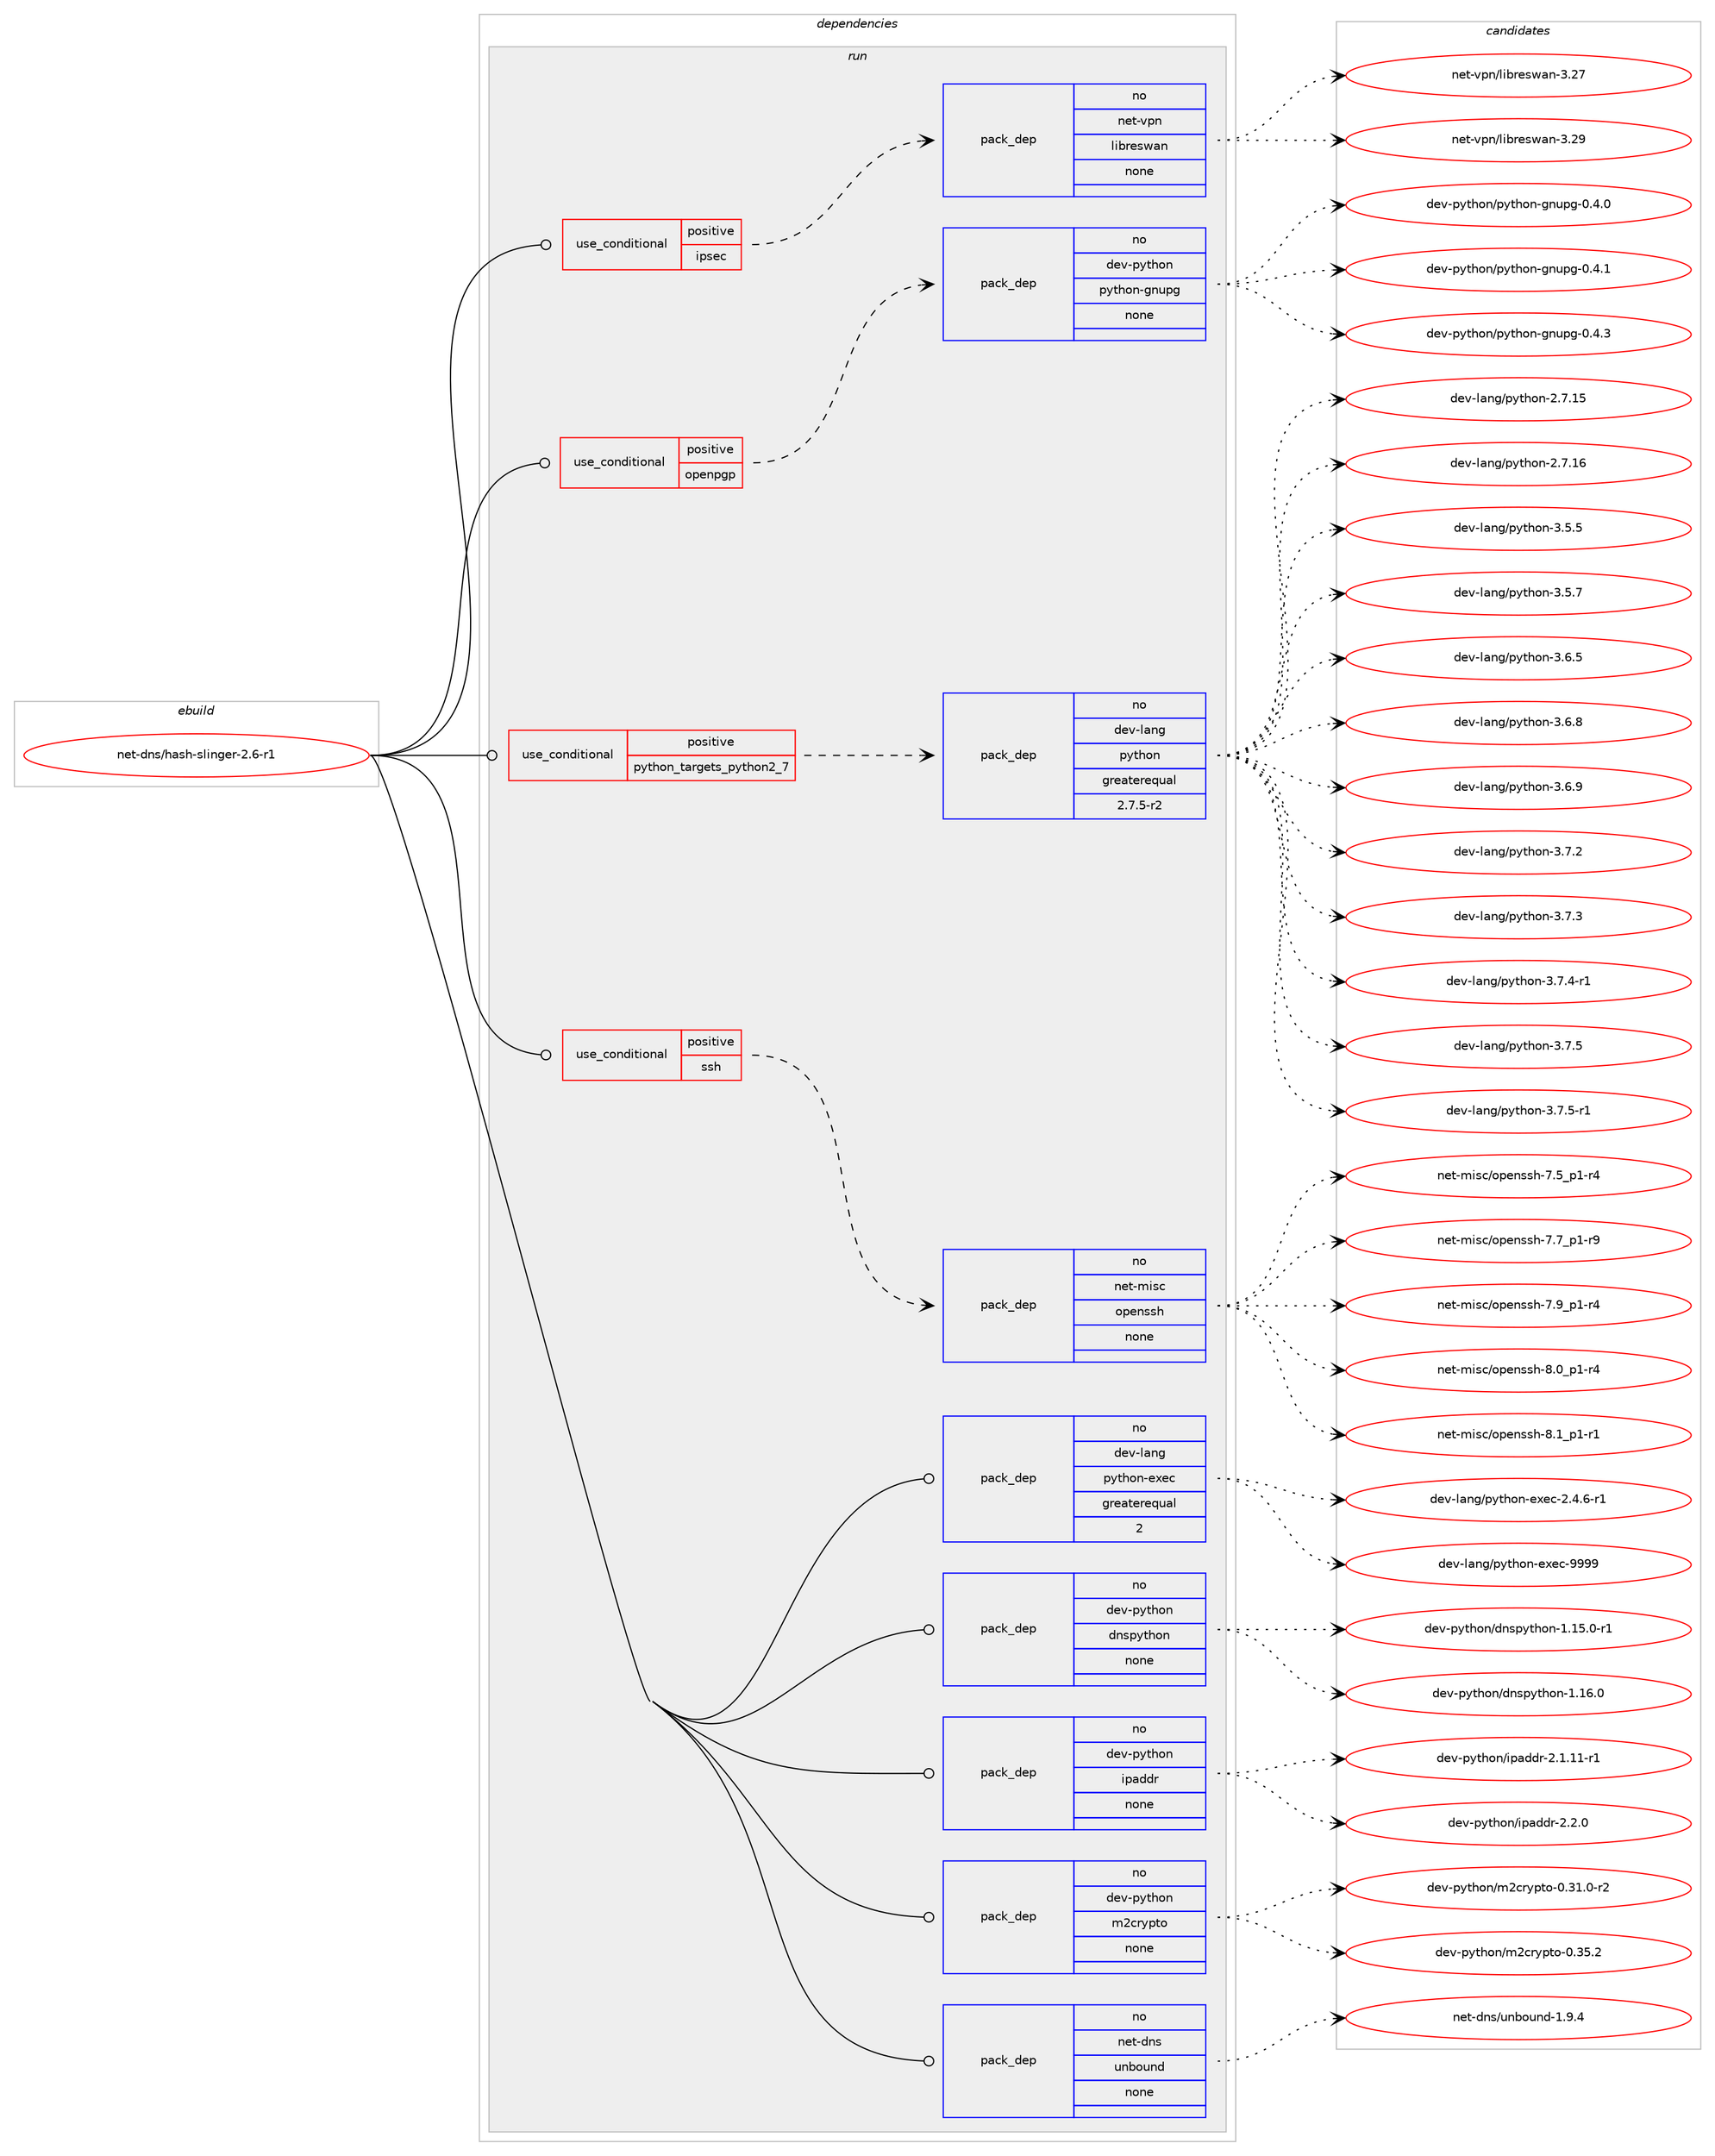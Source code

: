 digraph prolog {

# *************
# Graph options
# *************

newrank=true;
concentrate=true;
compound=true;
graph [rankdir=LR,fontname=Helvetica,fontsize=10,ranksep=1.5];#, ranksep=2.5, nodesep=0.2];
edge  [arrowhead=vee];
node  [fontname=Helvetica,fontsize=10];

# **********
# The ebuild
# **********

subgraph cluster_leftcol {
color=gray;
rank=same;
label=<<i>ebuild</i>>;
id [label="net-dns/hash-slinger-2.6-r1", color=red, width=4, href="../net-dns/hash-slinger-2.6-r1.svg"];
}

# ****************
# The dependencies
# ****************

subgraph cluster_midcol {
color=gray;
label=<<i>dependencies</i>>;
subgraph cluster_compile {
fillcolor="#eeeeee";
style=filled;
label=<<i>compile</i>>;
}
subgraph cluster_compileandrun {
fillcolor="#eeeeee";
style=filled;
label=<<i>compile and run</i>>;
}
subgraph cluster_run {
fillcolor="#eeeeee";
style=filled;
label=<<i>run</i>>;
subgraph cond199280 {
dependency818300 [label=<<TABLE BORDER="0" CELLBORDER="1" CELLSPACING="0" CELLPADDING="4"><TR><TD ROWSPAN="3" CELLPADDING="10">use_conditional</TD></TR><TR><TD>positive</TD></TR><TR><TD>ipsec</TD></TR></TABLE>>, shape=none, color=red];
subgraph pack604713 {
dependency818301 [label=<<TABLE BORDER="0" CELLBORDER="1" CELLSPACING="0" CELLPADDING="4" WIDTH="220"><TR><TD ROWSPAN="6" CELLPADDING="30">pack_dep</TD></TR><TR><TD WIDTH="110">no</TD></TR><TR><TD>net-vpn</TD></TR><TR><TD>libreswan</TD></TR><TR><TD>none</TD></TR><TR><TD></TD></TR></TABLE>>, shape=none, color=blue];
}
dependency818300:e -> dependency818301:w [weight=20,style="dashed",arrowhead="vee"];
}
id:e -> dependency818300:w [weight=20,style="solid",arrowhead="odot"];
subgraph cond199281 {
dependency818302 [label=<<TABLE BORDER="0" CELLBORDER="1" CELLSPACING="0" CELLPADDING="4"><TR><TD ROWSPAN="3" CELLPADDING="10">use_conditional</TD></TR><TR><TD>positive</TD></TR><TR><TD>openpgp</TD></TR></TABLE>>, shape=none, color=red];
subgraph pack604714 {
dependency818303 [label=<<TABLE BORDER="0" CELLBORDER="1" CELLSPACING="0" CELLPADDING="4" WIDTH="220"><TR><TD ROWSPAN="6" CELLPADDING="30">pack_dep</TD></TR><TR><TD WIDTH="110">no</TD></TR><TR><TD>dev-python</TD></TR><TR><TD>python-gnupg</TD></TR><TR><TD>none</TD></TR><TR><TD></TD></TR></TABLE>>, shape=none, color=blue];
}
dependency818302:e -> dependency818303:w [weight=20,style="dashed",arrowhead="vee"];
}
id:e -> dependency818302:w [weight=20,style="solid",arrowhead="odot"];
subgraph cond199282 {
dependency818304 [label=<<TABLE BORDER="0" CELLBORDER="1" CELLSPACING="0" CELLPADDING="4"><TR><TD ROWSPAN="3" CELLPADDING="10">use_conditional</TD></TR><TR><TD>positive</TD></TR><TR><TD>python_targets_python2_7</TD></TR></TABLE>>, shape=none, color=red];
subgraph pack604715 {
dependency818305 [label=<<TABLE BORDER="0" CELLBORDER="1" CELLSPACING="0" CELLPADDING="4" WIDTH="220"><TR><TD ROWSPAN="6" CELLPADDING="30">pack_dep</TD></TR><TR><TD WIDTH="110">no</TD></TR><TR><TD>dev-lang</TD></TR><TR><TD>python</TD></TR><TR><TD>greaterequal</TD></TR><TR><TD>2.7.5-r2</TD></TR></TABLE>>, shape=none, color=blue];
}
dependency818304:e -> dependency818305:w [weight=20,style="dashed",arrowhead="vee"];
}
id:e -> dependency818304:w [weight=20,style="solid",arrowhead="odot"];
subgraph cond199283 {
dependency818306 [label=<<TABLE BORDER="0" CELLBORDER="1" CELLSPACING="0" CELLPADDING="4"><TR><TD ROWSPAN="3" CELLPADDING="10">use_conditional</TD></TR><TR><TD>positive</TD></TR><TR><TD>ssh</TD></TR></TABLE>>, shape=none, color=red];
subgraph pack604716 {
dependency818307 [label=<<TABLE BORDER="0" CELLBORDER="1" CELLSPACING="0" CELLPADDING="4" WIDTH="220"><TR><TD ROWSPAN="6" CELLPADDING="30">pack_dep</TD></TR><TR><TD WIDTH="110">no</TD></TR><TR><TD>net-misc</TD></TR><TR><TD>openssh</TD></TR><TR><TD>none</TD></TR><TR><TD></TD></TR></TABLE>>, shape=none, color=blue];
}
dependency818306:e -> dependency818307:w [weight=20,style="dashed",arrowhead="vee"];
}
id:e -> dependency818306:w [weight=20,style="solid",arrowhead="odot"];
subgraph pack604717 {
dependency818308 [label=<<TABLE BORDER="0" CELLBORDER="1" CELLSPACING="0" CELLPADDING="4" WIDTH="220"><TR><TD ROWSPAN="6" CELLPADDING="30">pack_dep</TD></TR><TR><TD WIDTH="110">no</TD></TR><TR><TD>dev-lang</TD></TR><TR><TD>python-exec</TD></TR><TR><TD>greaterequal</TD></TR><TR><TD>2</TD></TR></TABLE>>, shape=none, color=blue];
}
id:e -> dependency818308:w [weight=20,style="solid",arrowhead="odot"];
subgraph pack604718 {
dependency818309 [label=<<TABLE BORDER="0" CELLBORDER="1" CELLSPACING="0" CELLPADDING="4" WIDTH="220"><TR><TD ROWSPAN="6" CELLPADDING="30">pack_dep</TD></TR><TR><TD WIDTH="110">no</TD></TR><TR><TD>dev-python</TD></TR><TR><TD>dnspython</TD></TR><TR><TD>none</TD></TR><TR><TD></TD></TR></TABLE>>, shape=none, color=blue];
}
id:e -> dependency818309:w [weight=20,style="solid",arrowhead="odot"];
subgraph pack604719 {
dependency818310 [label=<<TABLE BORDER="0" CELLBORDER="1" CELLSPACING="0" CELLPADDING="4" WIDTH="220"><TR><TD ROWSPAN="6" CELLPADDING="30">pack_dep</TD></TR><TR><TD WIDTH="110">no</TD></TR><TR><TD>dev-python</TD></TR><TR><TD>ipaddr</TD></TR><TR><TD>none</TD></TR><TR><TD></TD></TR></TABLE>>, shape=none, color=blue];
}
id:e -> dependency818310:w [weight=20,style="solid",arrowhead="odot"];
subgraph pack604720 {
dependency818311 [label=<<TABLE BORDER="0" CELLBORDER="1" CELLSPACING="0" CELLPADDING="4" WIDTH="220"><TR><TD ROWSPAN="6" CELLPADDING="30">pack_dep</TD></TR><TR><TD WIDTH="110">no</TD></TR><TR><TD>dev-python</TD></TR><TR><TD>m2crypto</TD></TR><TR><TD>none</TD></TR><TR><TD></TD></TR></TABLE>>, shape=none, color=blue];
}
id:e -> dependency818311:w [weight=20,style="solid",arrowhead="odot"];
subgraph pack604721 {
dependency818312 [label=<<TABLE BORDER="0" CELLBORDER="1" CELLSPACING="0" CELLPADDING="4" WIDTH="220"><TR><TD ROWSPAN="6" CELLPADDING="30">pack_dep</TD></TR><TR><TD WIDTH="110">no</TD></TR><TR><TD>net-dns</TD></TR><TR><TD>unbound</TD></TR><TR><TD>none</TD></TR><TR><TD></TD></TR></TABLE>>, shape=none, color=blue];
}
id:e -> dependency818312:w [weight=20,style="solid",arrowhead="odot"];
}
}

# **************
# The candidates
# **************

subgraph cluster_choices {
rank=same;
color=gray;
label=<<i>candidates</i>>;

subgraph choice604713 {
color=black;
nodesep=1;
choice110101116451181121104710810598114101115119971104551465055 [label="net-vpn/libreswan-3.27", color=red, width=4,href="../net-vpn/libreswan-3.27.svg"];
choice110101116451181121104710810598114101115119971104551465057 [label="net-vpn/libreswan-3.29", color=red, width=4,href="../net-vpn/libreswan-3.29.svg"];
dependency818301:e -> choice110101116451181121104710810598114101115119971104551465055:w [style=dotted,weight="100"];
dependency818301:e -> choice110101116451181121104710810598114101115119971104551465057:w [style=dotted,weight="100"];
}
subgraph choice604714 {
color=black;
nodesep=1;
choice100101118451121211161041111104711212111610411111045103110117112103454846524648 [label="dev-python/python-gnupg-0.4.0", color=red, width=4,href="../dev-python/python-gnupg-0.4.0.svg"];
choice100101118451121211161041111104711212111610411111045103110117112103454846524649 [label="dev-python/python-gnupg-0.4.1", color=red, width=4,href="../dev-python/python-gnupg-0.4.1.svg"];
choice100101118451121211161041111104711212111610411111045103110117112103454846524651 [label="dev-python/python-gnupg-0.4.3", color=red, width=4,href="../dev-python/python-gnupg-0.4.3.svg"];
dependency818303:e -> choice100101118451121211161041111104711212111610411111045103110117112103454846524648:w [style=dotted,weight="100"];
dependency818303:e -> choice100101118451121211161041111104711212111610411111045103110117112103454846524649:w [style=dotted,weight="100"];
dependency818303:e -> choice100101118451121211161041111104711212111610411111045103110117112103454846524651:w [style=dotted,weight="100"];
}
subgraph choice604715 {
color=black;
nodesep=1;
choice10010111845108971101034711212111610411111045504655464953 [label="dev-lang/python-2.7.15", color=red, width=4,href="../dev-lang/python-2.7.15.svg"];
choice10010111845108971101034711212111610411111045504655464954 [label="dev-lang/python-2.7.16", color=red, width=4,href="../dev-lang/python-2.7.16.svg"];
choice100101118451089711010347112121116104111110455146534653 [label="dev-lang/python-3.5.5", color=red, width=4,href="../dev-lang/python-3.5.5.svg"];
choice100101118451089711010347112121116104111110455146534655 [label="dev-lang/python-3.5.7", color=red, width=4,href="../dev-lang/python-3.5.7.svg"];
choice100101118451089711010347112121116104111110455146544653 [label="dev-lang/python-3.6.5", color=red, width=4,href="../dev-lang/python-3.6.5.svg"];
choice100101118451089711010347112121116104111110455146544656 [label="dev-lang/python-3.6.8", color=red, width=4,href="../dev-lang/python-3.6.8.svg"];
choice100101118451089711010347112121116104111110455146544657 [label="dev-lang/python-3.6.9", color=red, width=4,href="../dev-lang/python-3.6.9.svg"];
choice100101118451089711010347112121116104111110455146554650 [label="dev-lang/python-3.7.2", color=red, width=4,href="../dev-lang/python-3.7.2.svg"];
choice100101118451089711010347112121116104111110455146554651 [label="dev-lang/python-3.7.3", color=red, width=4,href="../dev-lang/python-3.7.3.svg"];
choice1001011184510897110103471121211161041111104551465546524511449 [label="dev-lang/python-3.7.4-r1", color=red, width=4,href="../dev-lang/python-3.7.4-r1.svg"];
choice100101118451089711010347112121116104111110455146554653 [label="dev-lang/python-3.7.5", color=red, width=4,href="../dev-lang/python-3.7.5.svg"];
choice1001011184510897110103471121211161041111104551465546534511449 [label="dev-lang/python-3.7.5-r1", color=red, width=4,href="../dev-lang/python-3.7.5-r1.svg"];
dependency818305:e -> choice10010111845108971101034711212111610411111045504655464953:w [style=dotted,weight="100"];
dependency818305:e -> choice10010111845108971101034711212111610411111045504655464954:w [style=dotted,weight="100"];
dependency818305:e -> choice100101118451089711010347112121116104111110455146534653:w [style=dotted,weight="100"];
dependency818305:e -> choice100101118451089711010347112121116104111110455146534655:w [style=dotted,weight="100"];
dependency818305:e -> choice100101118451089711010347112121116104111110455146544653:w [style=dotted,weight="100"];
dependency818305:e -> choice100101118451089711010347112121116104111110455146544656:w [style=dotted,weight="100"];
dependency818305:e -> choice100101118451089711010347112121116104111110455146544657:w [style=dotted,weight="100"];
dependency818305:e -> choice100101118451089711010347112121116104111110455146554650:w [style=dotted,weight="100"];
dependency818305:e -> choice100101118451089711010347112121116104111110455146554651:w [style=dotted,weight="100"];
dependency818305:e -> choice1001011184510897110103471121211161041111104551465546524511449:w [style=dotted,weight="100"];
dependency818305:e -> choice100101118451089711010347112121116104111110455146554653:w [style=dotted,weight="100"];
dependency818305:e -> choice1001011184510897110103471121211161041111104551465546534511449:w [style=dotted,weight="100"];
}
subgraph choice604716 {
color=black;
nodesep=1;
choice1101011164510910511599471111121011101151151044555465395112494511452 [label="net-misc/openssh-7.5_p1-r4", color=red, width=4,href="../net-misc/openssh-7.5_p1-r4.svg"];
choice1101011164510910511599471111121011101151151044555465595112494511457 [label="net-misc/openssh-7.7_p1-r9", color=red, width=4,href="../net-misc/openssh-7.7_p1-r9.svg"];
choice1101011164510910511599471111121011101151151044555465795112494511452 [label="net-misc/openssh-7.9_p1-r4", color=red, width=4,href="../net-misc/openssh-7.9_p1-r4.svg"];
choice1101011164510910511599471111121011101151151044556464895112494511452 [label="net-misc/openssh-8.0_p1-r4", color=red, width=4,href="../net-misc/openssh-8.0_p1-r4.svg"];
choice1101011164510910511599471111121011101151151044556464995112494511449 [label="net-misc/openssh-8.1_p1-r1", color=red, width=4,href="../net-misc/openssh-8.1_p1-r1.svg"];
dependency818307:e -> choice1101011164510910511599471111121011101151151044555465395112494511452:w [style=dotted,weight="100"];
dependency818307:e -> choice1101011164510910511599471111121011101151151044555465595112494511457:w [style=dotted,weight="100"];
dependency818307:e -> choice1101011164510910511599471111121011101151151044555465795112494511452:w [style=dotted,weight="100"];
dependency818307:e -> choice1101011164510910511599471111121011101151151044556464895112494511452:w [style=dotted,weight="100"];
dependency818307:e -> choice1101011164510910511599471111121011101151151044556464995112494511449:w [style=dotted,weight="100"];
}
subgraph choice604717 {
color=black;
nodesep=1;
choice10010111845108971101034711212111610411111045101120101994550465246544511449 [label="dev-lang/python-exec-2.4.6-r1", color=red, width=4,href="../dev-lang/python-exec-2.4.6-r1.svg"];
choice10010111845108971101034711212111610411111045101120101994557575757 [label="dev-lang/python-exec-9999", color=red, width=4,href="../dev-lang/python-exec-9999.svg"];
dependency818308:e -> choice10010111845108971101034711212111610411111045101120101994550465246544511449:w [style=dotted,weight="100"];
dependency818308:e -> choice10010111845108971101034711212111610411111045101120101994557575757:w [style=dotted,weight="100"];
}
subgraph choice604718 {
color=black;
nodesep=1;
choice1001011184511212111610411111047100110115112121116104111110454946495346484511449 [label="dev-python/dnspython-1.15.0-r1", color=red, width=4,href="../dev-python/dnspython-1.15.0-r1.svg"];
choice100101118451121211161041111104710011011511212111610411111045494649544648 [label="dev-python/dnspython-1.16.0", color=red, width=4,href="../dev-python/dnspython-1.16.0.svg"];
dependency818309:e -> choice1001011184511212111610411111047100110115112121116104111110454946495346484511449:w [style=dotted,weight="100"];
dependency818309:e -> choice100101118451121211161041111104710011011511212111610411111045494649544648:w [style=dotted,weight="100"];
}
subgraph choice604719 {
color=black;
nodesep=1;
choice100101118451121211161041111104710511297100100114455046494649494511449 [label="dev-python/ipaddr-2.1.11-r1", color=red, width=4,href="../dev-python/ipaddr-2.1.11-r1.svg"];
choice100101118451121211161041111104710511297100100114455046504648 [label="dev-python/ipaddr-2.2.0", color=red, width=4,href="../dev-python/ipaddr-2.2.0.svg"];
dependency818310:e -> choice100101118451121211161041111104710511297100100114455046494649494511449:w [style=dotted,weight="100"];
dependency818310:e -> choice100101118451121211161041111104710511297100100114455046504648:w [style=dotted,weight="100"];
}
subgraph choice604720 {
color=black;
nodesep=1;
choice10010111845112121116104111110471095099114121112116111454846514946484511450 [label="dev-python/m2crypto-0.31.0-r2", color=red, width=4,href="../dev-python/m2crypto-0.31.0-r2.svg"];
choice1001011184511212111610411111047109509911412111211611145484651534650 [label="dev-python/m2crypto-0.35.2", color=red, width=4,href="../dev-python/m2crypto-0.35.2.svg"];
dependency818311:e -> choice10010111845112121116104111110471095099114121112116111454846514946484511450:w [style=dotted,weight="100"];
dependency818311:e -> choice1001011184511212111610411111047109509911412111211611145484651534650:w [style=dotted,weight="100"];
}
subgraph choice604721 {
color=black;
nodesep=1;
choice110101116451001101154711711098111117110100454946574652 [label="net-dns/unbound-1.9.4", color=red, width=4,href="../net-dns/unbound-1.9.4.svg"];
dependency818312:e -> choice110101116451001101154711711098111117110100454946574652:w [style=dotted,weight="100"];
}
}

}
